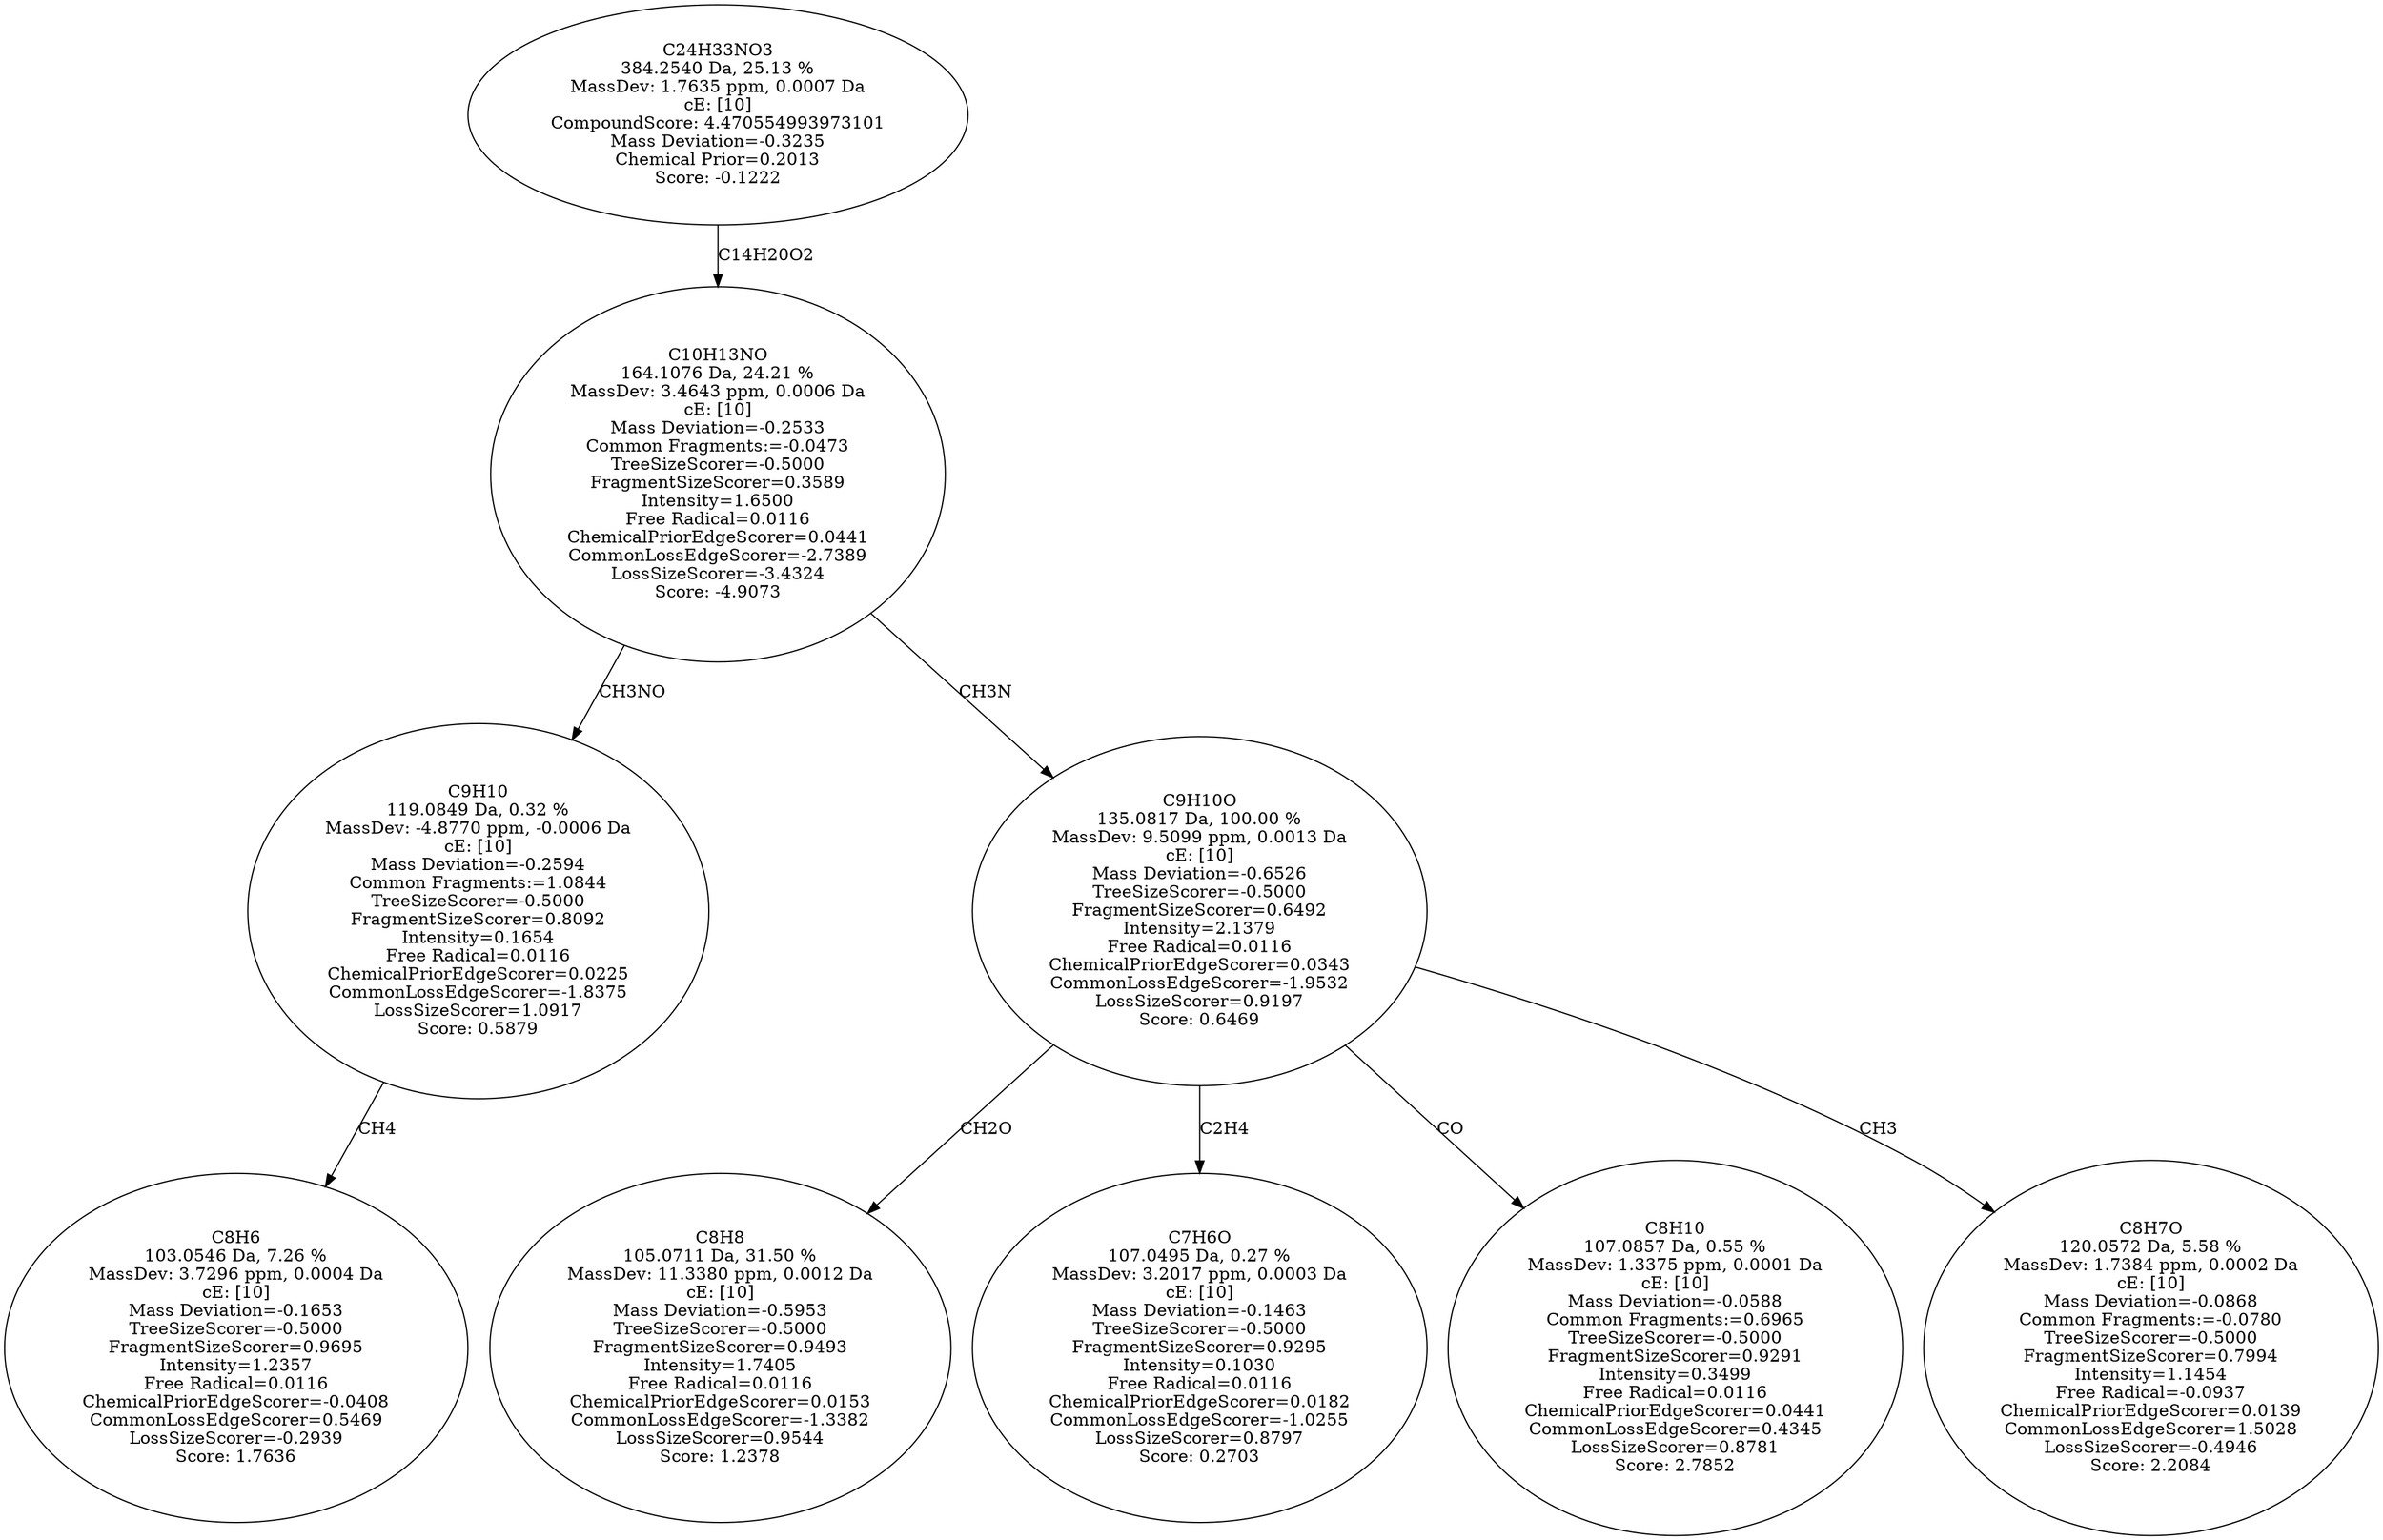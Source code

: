 strict digraph {
v1 [label="C8H6\n103.0546 Da, 7.26 %\nMassDev: 3.7296 ppm, 0.0004 Da\ncE: [10]\nMass Deviation=-0.1653\nTreeSizeScorer=-0.5000\nFragmentSizeScorer=0.9695\nIntensity=1.2357\nFree Radical=0.0116\nChemicalPriorEdgeScorer=-0.0408\nCommonLossEdgeScorer=0.5469\nLossSizeScorer=-0.2939\nScore: 1.7636"];
v2 [label="C9H10\n119.0849 Da, 0.32 %\nMassDev: -4.8770 ppm, -0.0006 Da\ncE: [10]\nMass Deviation=-0.2594\nCommon Fragments:=1.0844\nTreeSizeScorer=-0.5000\nFragmentSizeScorer=0.8092\nIntensity=0.1654\nFree Radical=0.0116\nChemicalPriorEdgeScorer=0.0225\nCommonLossEdgeScorer=-1.8375\nLossSizeScorer=1.0917\nScore: 0.5879"];
v3 [label="C8H8\n105.0711 Da, 31.50 %\nMassDev: 11.3380 ppm, 0.0012 Da\ncE: [10]\nMass Deviation=-0.5953\nTreeSizeScorer=-0.5000\nFragmentSizeScorer=0.9493\nIntensity=1.7405\nFree Radical=0.0116\nChemicalPriorEdgeScorer=0.0153\nCommonLossEdgeScorer=-1.3382\nLossSizeScorer=0.9544\nScore: 1.2378"];
v4 [label="C7H6O\n107.0495 Da, 0.27 %\nMassDev: 3.2017 ppm, 0.0003 Da\ncE: [10]\nMass Deviation=-0.1463\nTreeSizeScorer=-0.5000\nFragmentSizeScorer=0.9295\nIntensity=0.1030\nFree Radical=0.0116\nChemicalPriorEdgeScorer=0.0182\nCommonLossEdgeScorer=-1.0255\nLossSizeScorer=0.8797\nScore: 0.2703"];
v5 [label="C8H10\n107.0857 Da, 0.55 %\nMassDev: 1.3375 ppm, 0.0001 Da\ncE: [10]\nMass Deviation=-0.0588\nCommon Fragments:=0.6965\nTreeSizeScorer=-0.5000\nFragmentSizeScorer=0.9291\nIntensity=0.3499\nFree Radical=0.0116\nChemicalPriorEdgeScorer=0.0441\nCommonLossEdgeScorer=0.4345\nLossSizeScorer=0.8781\nScore: 2.7852"];
v6 [label="C8H7O\n120.0572 Da, 5.58 %\nMassDev: 1.7384 ppm, 0.0002 Da\ncE: [10]\nMass Deviation=-0.0868\nCommon Fragments:=-0.0780\nTreeSizeScorer=-0.5000\nFragmentSizeScorer=0.7994\nIntensity=1.1454\nFree Radical=-0.0937\nChemicalPriorEdgeScorer=0.0139\nCommonLossEdgeScorer=1.5028\nLossSizeScorer=-0.4946\nScore: 2.2084"];
v7 [label="C9H10O\n135.0817 Da, 100.00 %\nMassDev: 9.5099 ppm, 0.0013 Da\ncE: [10]\nMass Deviation=-0.6526\nTreeSizeScorer=-0.5000\nFragmentSizeScorer=0.6492\nIntensity=2.1379\nFree Radical=0.0116\nChemicalPriorEdgeScorer=0.0343\nCommonLossEdgeScorer=-1.9532\nLossSizeScorer=0.9197\nScore: 0.6469"];
v8 [label="C10H13NO\n164.1076 Da, 24.21 %\nMassDev: 3.4643 ppm, 0.0006 Da\ncE: [10]\nMass Deviation=-0.2533\nCommon Fragments:=-0.0473\nTreeSizeScorer=-0.5000\nFragmentSizeScorer=0.3589\nIntensity=1.6500\nFree Radical=0.0116\nChemicalPriorEdgeScorer=0.0441\nCommonLossEdgeScorer=-2.7389\nLossSizeScorer=-3.4324\nScore: -4.9073"];
v9 [label="C24H33NO3\n384.2540 Da, 25.13 %\nMassDev: 1.7635 ppm, 0.0007 Da\ncE: [10]\nCompoundScore: 4.470554993973101\nMass Deviation=-0.3235\nChemical Prior=0.2013\nScore: -0.1222"];
v2 -> v1 [label="CH4"];
v8 -> v2 [label="CH3NO"];
v7 -> v3 [label="CH2O"];
v7 -> v4 [label="C2H4"];
v7 -> v5 [label="CO"];
v7 -> v6 [label="CH3"];
v8 -> v7 [label="CH3N"];
v9 -> v8 [label="C14H20O2"];
}